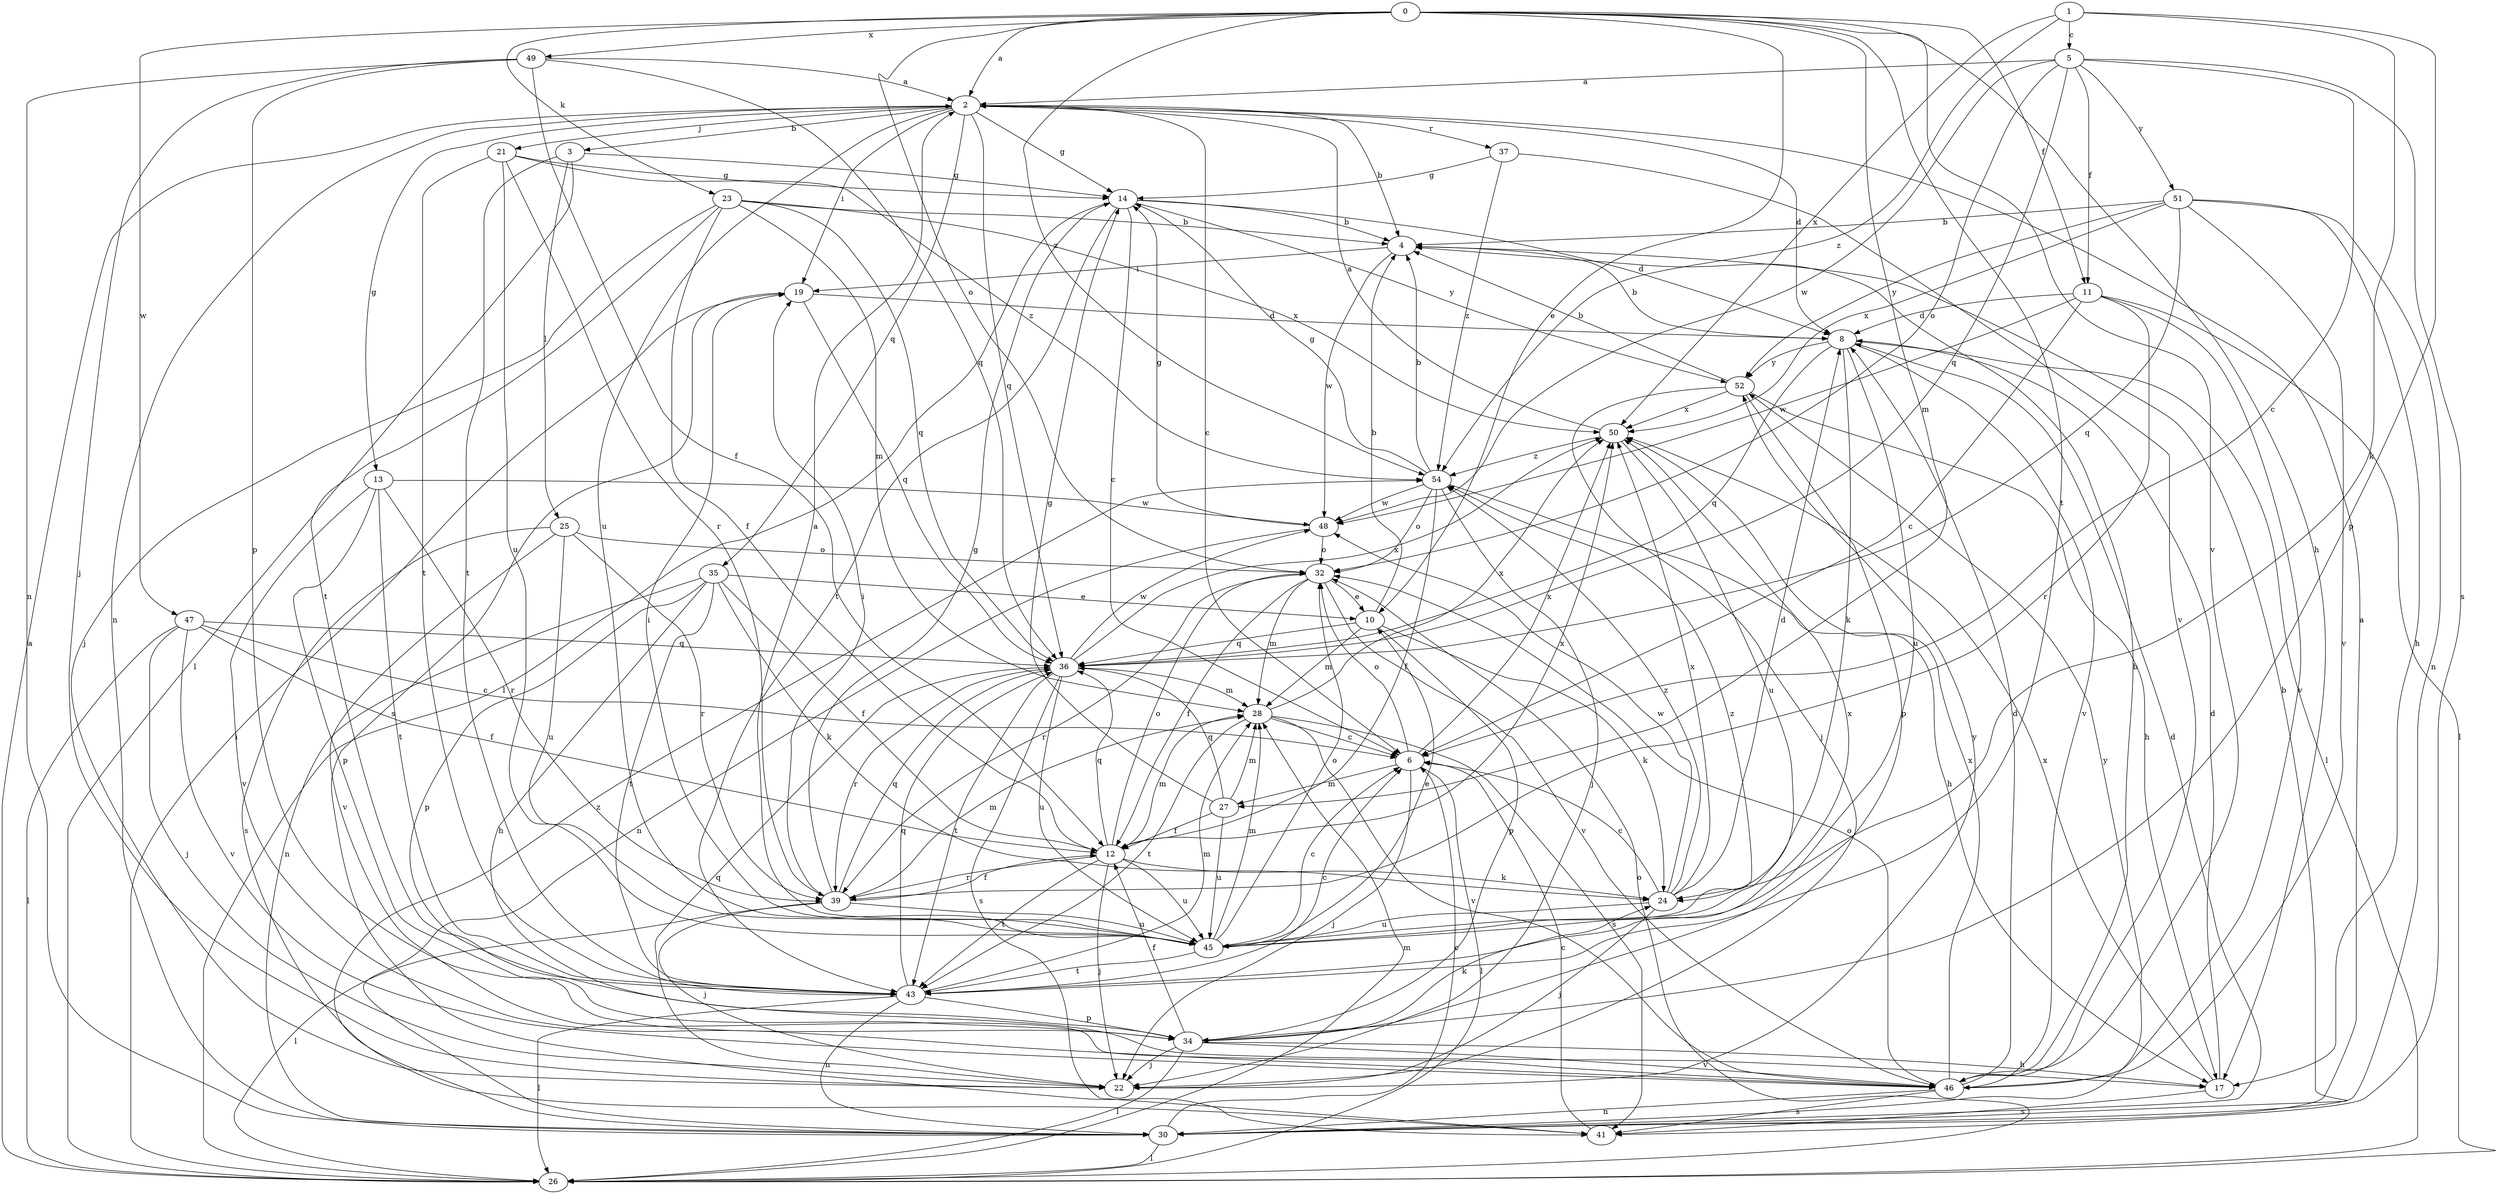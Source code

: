 strict digraph  {
0;
1;
2;
3;
4;
5;
6;
8;
10;
11;
12;
13;
14;
17;
19;
21;
22;
23;
24;
25;
26;
27;
28;
30;
32;
34;
35;
36;
37;
39;
41;
43;
45;
46;
47;
48;
49;
50;
51;
52;
54;
0 -> 2  [label=a];
0 -> 10  [label=e];
0 -> 11  [label=f];
0 -> 17  [label=h];
0 -> 23  [label=k];
0 -> 27  [label=m];
0 -> 32  [label=o];
0 -> 43  [label=t];
0 -> 46  [label=v];
0 -> 47  [label=w];
0 -> 49  [label=x];
0 -> 54  [label=z];
1 -> 5  [label=c];
1 -> 24  [label=k];
1 -> 34  [label=p];
1 -> 50  [label=x];
1 -> 54  [label=z];
2 -> 3  [label=b];
2 -> 4  [label=b];
2 -> 6  [label=c];
2 -> 8  [label=d];
2 -> 13  [label=g];
2 -> 14  [label=g];
2 -> 19  [label=i];
2 -> 21  [label=j];
2 -> 30  [label=n];
2 -> 35  [label=q];
2 -> 36  [label=q];
2 -> 37  [label=r];
2 -> 45  [label=u];
3 -> 14  [label=g];
3 -> 25  [label=l];
3 -> 26  [label=l];
3 -> 43  [label=t];
4 -> 19  [label=i];
4 -> 48  [label=w];
5 -> 2  [label=a];
5 -> 6  [label=c];
5 -> 11  [label=f];
5 -> 32  [label=o];
5 -> 36  [label=q];
5 -> 41  [label=s];
5 -> 48  [label=w];
5 -> 51  [label=y];
6 -> 22  [label=j];
6 -> 26  [label=l];
6 -> 27  [label=m];
6 -> 32  [label=o];
6 -> 50  [label=x];
8 -> 4  [label=b];
8 -> 24  [label=k];
8 -> 26  [label=l];
8 -> 36  [label=q];
8 -> 45  [label=u];
8 -> 46  [label=v];
8 -> 52  [label=y];
10 -> 4  [label=b];
10 -> 24  [label=k];
10 -> 28  [label=m];
10 -> 34  [label=p];
10 -> 36  [label=q];
11 -> 6  [label=c];
11 -> 8  [label=d];
11 -> 26  [label=l];
11 -> 39  [label=r];
11 -> 46  [label=v];
11 -> 48  [label=w];
12 -> 22  [label=j];
12 -> 24  [label=k];
12 -> 28  [label=m];
12 -> 32  [label=o];
12 -> 36  [label=q];
12 -> 39  [label=r];
12 -> 43  [label=t];
12 -> 45  [label=u];
12 -> 50  [label=x];
13 -> 34  [label=p];
13 -> 39  [label=r];
13 -> 43  [label=t];
13 -> 46  [label=v];
13 -> 48  [label=w];
14 -> 4  [label=b];
14 -> 6  [label=c];
14 -> 8  [label=d];
14 -> 26  [label=l];
14 -> 43  [label=t];
14 -> 52  [label=y];
17 -> 8  [label=d];
17 -> 41  [label=s];
17 -> 50  [label=x];
19 -> 8  [label=d];
19 -> 36  [label=q];
19 -> 41  [label=s];
21 -> 14  [label=g];
21 -> 39  [label=r];
21 -> 43  [label=t];
21 -> 45  [label=u];
21 -> 54  [label=z];
22 -> 36  [label=q];
22 -> 52  [label=y];
23 -> 4  [label=b];
23 -> 12  [label=f];
23 -> 22  [label=j];
23 -> 28  [label=m];
23 -> 36  [label=q];
23 -> 43  [label=t];
23 -> 50  [label=x];
24 -> 6  [label=c];
24 -> 8  [label=d];
24 -> 22  [label=j];
24 -> 45  [label=u];
24 -> 48  [label=w];
24 -> 50  [label=x];
24 -> 54  [label=z];
25 -> 32  [label=o];
25 -> 39  [label=r];
25 -> 41  [label=s];
25 -> 45  [label=u];
25 -> 46  [label=v];
26 -> 2  [label=a];
26 -> 19  [label=i];
26 -> 28  [label=m];
26 -> 32  [label=o];
27 -> 12  [label=f];
27 -> 14  [label=g];
27 -> 28  [label=m];
27 -> 36  [label=q];
27 -> 45  [label=u];
28 -> 6  [label=c];
28 -> 41  [label=s];
28 -> 43  [label=t];
28 -> 46  [label=v];
28 -> 50  [label=x];
30 -> 2  [label=a];
30 -> 4  [label=b];
30 -> 6  [label=c];
30 -> 8  [label=d];
30 -> 26  [label=l];
30 -> 52  [label=y];
30 -> 54  [label=z];
32 -> 10  [label=e];
32 -> 12  [label=f];
32 -> 28  [label=m];
32 -> 39  [label=r];
32 -> 46  [label=v];
34 -> 12  [label=f];
34 -> 17  [label=h];
34 -> 22  [label=j];
34 -> 24  [label=k];
34 -> 26  [label=l];
34 -> 46  [label=v];
35 -> 10  [label=e];
35 -> 12  [label=f];
35 -> 17  [label=h];
35 -> 24  [label=k];
35 -> 30  [label=n];
35 -> 34  [label=p];
35 -> 43  [label=t];
36 -> 28  [label=m];
36 -> 39  [label=r];
36 -> 41  [label=s];
36 -> 43  [label=t];
36 -> 45  [label=u];
36 -> 48  [label=w];
36 -> 50  [label=x];
37 -> 14  [label=g];
37 -> 46  [label=v];
37 -> 54  [label=z];
39 -> 12  [label=f];
39 -> 14  [label=g];
39 -> 19  [label=i];
39 -> 22  [label=j];
39 -> 26  [label=l];
39 -> 28  [label=m];
39 -> 36  [label=q];
39 -> 45  [label=u];
41 -> 6  [label=c];
43 -> 6  [label=c];
43 -> 26  [label=l];
43 -> 28  [label=m];
43 -> 30  [label=n];
43 -> 34  [label=p];
43 -> 36  [label=q];
43 -> 50  [label=x];
45 -> 2  [label=a];
45 -> 6  [label=c];
45 -> 10  [label=e];
45 -> 19  [label=i];
45 -> 28  [label=m];
45 -> 32  [label=o];
45 -> 43  [label=t];
45 -> 54  [label=z];
46 -> 4  [label=b];
46 -> 8  [label=d];
46 -> 30  [label=n];
46 -> 32  [label=o];
46 -> 41  [label=s];
46 -> 50  [label=x];
47 -> 6  [label=c];
47 -> 12  [label=f];
47 -> 22  [label=j];
47 -> 26  [label=l];
47 -> 36  [label=q];
47 -> 46  [label=v];
48 -> 14  [label=g];
48 -> 30  [label=n];
48 -> 32  [label=o];
49 -> 2  [label=a];
49 -> 12  [label=f];
49 -> 22  [label=j];
49 -> 30  [label=n];
49 -> 34  [label=p];
49 -> 36  [label=q];
50 -> 2  [label=a];
50 -> 45  [label=u];
50 -> 54  [label=z];
51 -> 4  [label=b];
51 -> 17  [label=h];
51 -> 30  [label=n];
51 -> 36  [label=q];
51 -> 46  [label=v];
51 -> 50  [label=x];
51 -> 52  [label=y];
52 -> 4  [label=b];
52 -> 17  [label=h];
52 -> 22  [label=j];
52 -> 34  [label=p];
52 -> 50  [label=x];
54 -> 4  [label=b];
54 -> 12  [label=f];
54 -> 14  [label=g];
54 -> 17  [label=h];
54 -> 22  [label=j];
54 -> 32  [label=o];
54 -> 48  [label=w];
}
